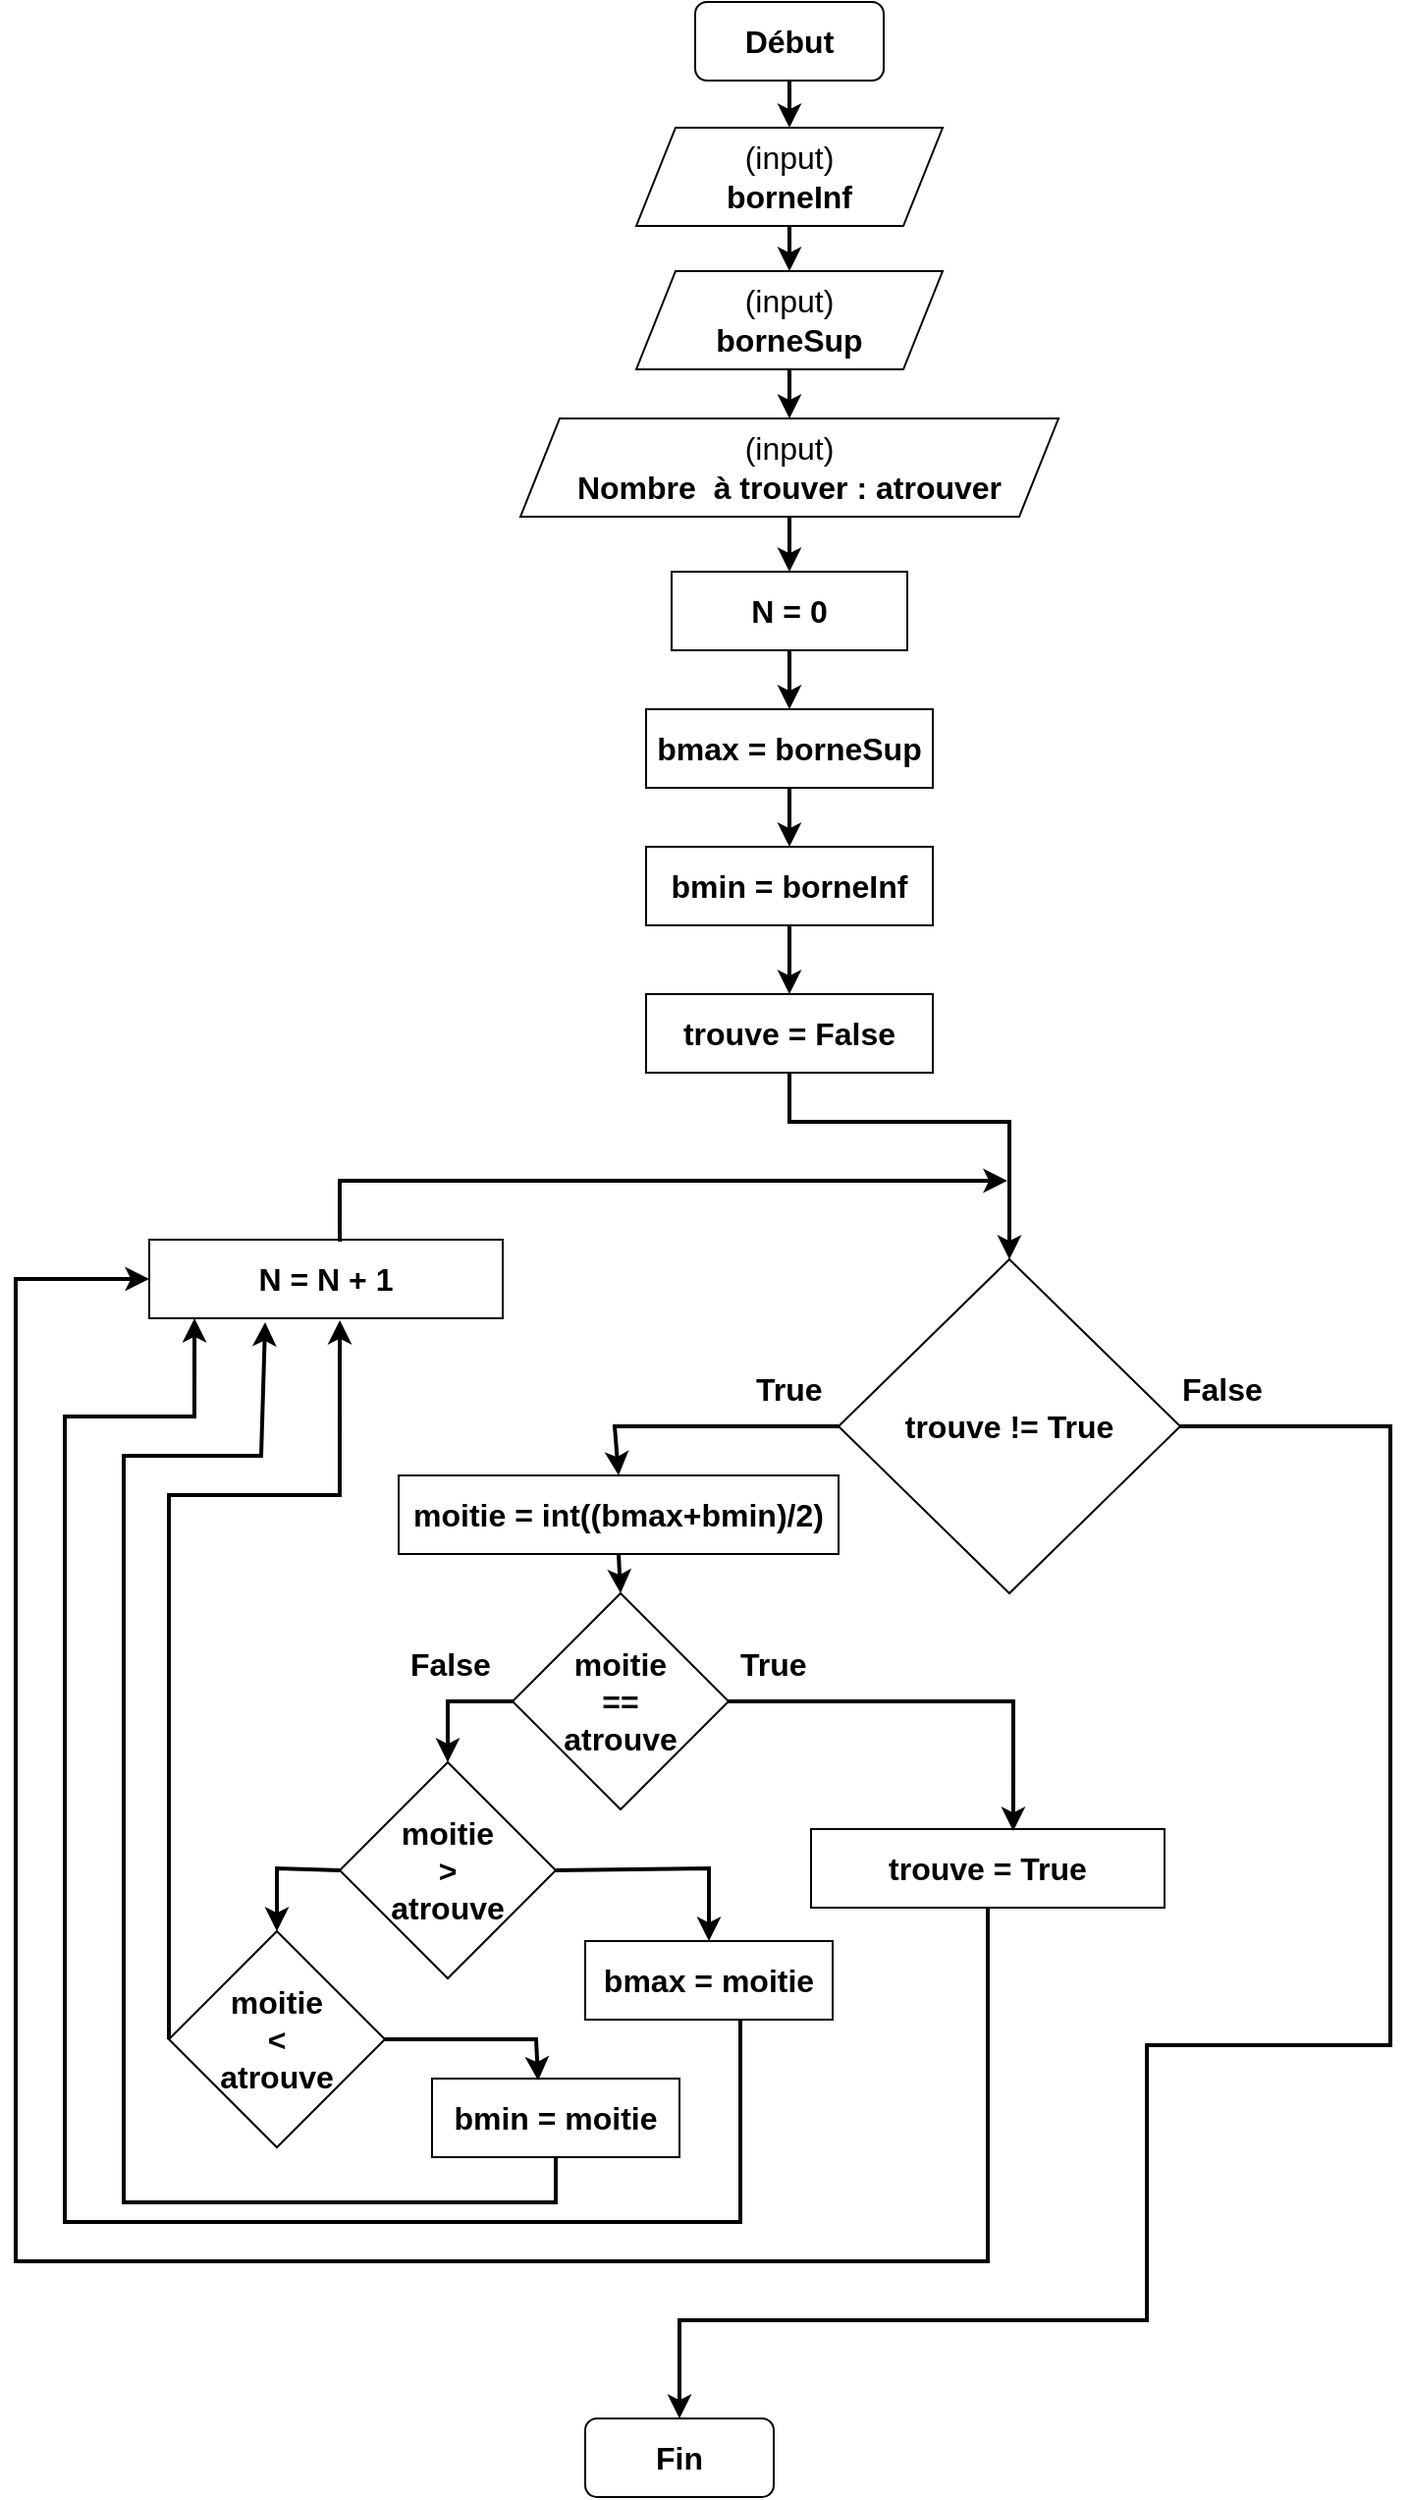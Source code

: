 <mxfile version="20.3.0" type="device"><diagram id="5vpFoZmn4Fekcikj4dkE" name="Page-1"><mxGraphModel dx="1102" dy="685" grid="1" gridSize="10" guides="1" tooltips="1" connect="1" arrows="1" fold="1" page="1" pageScale="1" pageWidth="827" pageHeight="1169" math="0" shadow="0"><root><mxCell id="0"/><mxCell id="1" parent="0"/><mxCell id="DvjzaLrjLtB9JEVLysHj-1" value="&lt;font style=&quot;font-size: 16px;&quot;&gt;&lt;b&gt;Début&lt;/b&gt;&lt;/font&gt;" style="rounded=1;whiteSpace=wrap;html=1;" parent="1" vertex="1"><mxGeometry x="366" y="40" width="96" height="40" as="geometry"/></mxCell><mxCell id="DvjzaLrjLtB9JEVLysHj-2" value="(input)&lt;br&gt;&lt;b&gt;borneInf&lt;/b&gt;" style="shape=parallelogram;perimeter=parallelogramPerimeter;whiteSpace=wrap;html=1;fixedSize=1;fontSize=16;" parent="1" vertex="1"><mxGeometry x="336" y="104" width="156" height="50" as="geometry"/></mxCell><mxCell id="DvjzaLrjLtB9JEVLysHj-3" value="(input)&lt;br&gt;&lt;b&gt;borneSup&lt;/b&gt;" style="shape=parallelogram;perimeter=parallelogramPerimeter;whiteSpace=wrap;html=1;fixedSize=1;fontSize=16;" parent="1" vertex="1"><mxGeometry x="336" y="177" width="156" height="50" as="geometry"/></mxCell><mxCell id="DvjzaLrjLtB9JEVLysHj-4" value="(input)&lt;br&gt;&lt;b&gt;Nombre&amp;nbsp; à trouver : atrouver&lt;/b&gt;" style="shape=parallelogram;perimeter=parallelogramPerimeter;whiteSpace=wrap;html=1;fixedSize=1;fontSize=16;" parent="1" vertex="1"><mxGeometry x="277" y="252" width="274" height="50" as="geometry"/></mxCell><mxCell id="DvjzaLrjLtB9JEVLysHj-5" value="&lt;b&gt;N = 0&lt;/b&gt;" style="rounded=0;whiteSpace=wrap;html=1;fontSize=16;" parent="1" vertex="1"><mxGeometry x="354" y="330" width="120" height="40" as="geometry"/></mxCell><mxCell id="DvjzaLrjLtB9JEVLysHj-6" value="&lt;b&gt;bmin = borneInf&lt;/b&gt;" style="rounded=0;whiteSpace=wrap;html=1;fontSize=16;" parent="1" vertex="1"><mxGeometry x="341" y="470" width="146" height="40" as="geometry"/></mxCell><mxCell id="DvjzaLrjLtB9JEVLysHj-7" value="" style="endArrow=classic;html=1;rounded=0;fontSize=16;exitX=0.5;exitY=1;exitDx=0;exitDy=0;entryX=0.5;entryY=0;entryDx=0;entryDy=0;strokeWidth=2;" parent="1" source="DvjzaLrjLtB9JEVLysHj-1" target="DvjzaLrjLtB9JEVLysHj-2" edge="1"><mxGeometry width="50" height="50" relative="1" as="geometry"><mxPoint x="390" y="340" as="sourcePoint"/><mxPoint x="470" y="100" as="targetPoint"/></mxGeometry></mxCell><mxCell id="DvjzaLrjLtB9JEVLysHj-8" value="" style="endArrow=classic;html=1;rounded=0;strokeWidth=2;fontSize=16;exitX=0.5;exitY=1;exitDx=0;exitDy=0;entryX=0.5;entryY=0;entryDx=0;entryDy=0;" parent="1" source="DvjzaLrjLtB9JEVLysHj-2" target="DvjzaLrjLtB9JEVLysHj-3" edge="1"><mxGeometry width="50" height="50" relative="1" as="geometry"><mxPoint x="390" y="340" as="sourcePoint"/><mxPoint x="440" y="290" as="targetPoint"/></mxGeometry></mxCell><mxCell id="DvjzaLrjLtB9JEVLysHj-9" value="" style="endArrow=classic;html=1;rounded=0;strokeWidth=2;fontSize=16;exitX=0.5;exitY=1;exitDx=0;exitDy=0;entryX=0.5;entryY=0;entryDx=0;entryDy=0;" parent="1" source="DvjzaLrjLtB9JEVLysHj-3" target="DvjzaLrjLtB9JEVLysHj-4" edge="1"><mxGeometry width="50" height="50" relative="1" as="geometry"><mxPoint x="390" y="340" as="sourcePoint"/><mxPoint x="440" y="290" as="targetPoint"/></mxGeometry></mxCell><mxCell id="DvjzaLrjLtB9JEVLysHj-10" value="" style="endArrow=classic;html=1;rounded=0;strokeWidth=2;fontSize=16;exitX=0.5;exitY=1;exitDx=0;exitDy=0;entryX=0.5;entryY=0;entryDx=0;entryDy=0;" parent="1" source="DvjzaLrjLtB9JEVLysHj-4" target="DvjzaLrjLtB9JEVLysHj-5" edge="1"><mxGeometry width="50" height="50" relative="1" as="geometry"><mxPoint x="390" y="340" as="sourcePoint"/><mxPoint x="440" y="290" as="targetPoint"/></mxGeometry></mxCell><mxCell id="DvjzaLrjLtB9JEVLysHj-12" value="&lt;b&gt;trouve = False&lt;/b&gt;" style="rounded=0;whiteSpace=wrap;html=1;fontSize=16;" parent="1" vertex="1"><mxGeometry x="341" y="545" width="146" height="40" as="geometry"/></mxCell><mxCell id="DvjzaLrjLtB9JEVLysHj-13" value="" style="endArrow=classic;html=1;rounded=0;strokeWidth=2;fontSize=16;exitX=0.5;exitY=1;exitDx=0;exitDy=0;entryX=0.5;entryY=0;entryDx=0;entryDy=0;" parent="1" source="DvjzaLrjLtB9JEVLysHj-6" target="DvjzaLrjLtB9JEVLysHj-12" edge="1"><mxGeometry width="50" height="50" relative="1" as="geometry"><mxPoint x="424" y="442" as="sourcePoint"/><mxPoint x="424" y="480" as="targetPoint"/></mxGeometry></mxCell><mxCell id="DvjzaLrjLtB9JEVLysHj-14" value="&lt;b&gt;trouve != True&lt;/b&gt;" style="rhombus;whiteSpace=wrap;html=1;fontSize=16;" parent="1" vertex="1"><mxGeometry x="439" y="680" width="174" height="170" as="geometry"/></mxCell><mxCell id="DvjzaLrjLtB9JEVLysHj-15" value="&lt;b&gt;moitie &lt;br&gt;== &lt;br&gt;atrouve&lt;/b&gt;" style="rhombus;whiteSpace=wrap;html=1;fontSize=16;" parent="1" vertex="1"><mxGeometry x="273" y="850" width="110" height="110" as="geometry"/></mxCell><mxCell id="DvjzaLrjLtB9JEVLysHj-16" value="&lt;b&gt;N = N + 1&lt;/b&gt;" style="rounded=0;whiteSpace=wrap;html=1;fontSize=16;" parent="1" vertex="1"><mxGeometry x="88" y="670" width="180" height="40" as="geometry"/></mxCell><mxCell id="DvjzaLrjLtB9JEVLysHj-17" value="&lt;font style=&quot;font-size: 16px;&quot;&gt;&lt;b&gt;Fin&lt;/b&gt;&lt;/font&gt;" style="rounded=1;whiteSpace=wrap;html=1;" parent="1" vertex="1"><mxGeometry x="310" y="1270" width="96" height="40" as="geometry"/></mxCell><mxCell id="DvjzaLrjLtB9JEVLysHj-18" value="&lt;b&gt;trouve = True&lt;/b&gt;" style="rounded=0;whiteSpace=wrap;html=1;fontSize=16;" parent="1" vertex="1"><mxGeometry x="425" y="970" width="180" height="40" as="geometry"/></mxCell><mxCell id="DvjzaLrjLtB9JEVLysHj-19" value="" style="endArrow=classic;html=1;rounded=0;strokeWidth=2;fontSize=16;exitX=0.5;exitY=1;exitDx=0;exitDy=0;entryX=0.5;entryY=0;entryDx=0;entryDy=0;" parent="1" source="DvjzaLrjLtB9JEVLysHj-12" target="DvjzaLrjLtB9JEVLysHj-14" edge="1"><mxGeometry width="50" height="50" relative="1" as="geometry"><mxPoint x="424" y="520" as="sourcePoint"/><mxPoint x="424" y="555" as="targetPoint"/><Array as="points"><mxPoint x="414" y="610"/><mxPoint x="526" y="610"/></Array></mxGeometry></mxCell><mxCell id="DvjzaLrjLtB9JEVLysHj-20" value="" style="endArrow=classic;html=1;rounded=0;strokeWidth=2;fontSize=16;exitX=0.539;exitY=0.025;exitDx=0;exitDy=0;exitPerimeter=0;" parent="1" source="DvjzaLrjLtB9JEVLysHj-16" edge="1"><mxGeometry width="50" height="50" relative="1" as="geometry"><mxPoint x="449" y="520" as="sourcePoint"/><mxPoint x="525" y="640" as="targetPoint"/><Array as="points"><mxPoint x="185" y="640"/></Array></mxGeometry></mxCell><mxCell id="DvjzaLrjLtB9JEVLysHj-22" value="" style="endArrow=classic;html=1;rounded=0;strokeWidth=2;fontSize=16;exitX=1;exitY=0.5;exitDx=0;exitDy=0;entryX=0.5;entryY=0;entryDx=0;entryDy=0;" parent="1" source="DvjzaLrjLtB9JEVLysHj-14" target="DvjzaLrjLtB9JEVLysHj-17" edge="1"><mxGeometry width="50" height="50" relative="1" as="geometry"><mxPoint x="170" y="798" as="sourcePoint"/><mxPoint x="170" y="763" as="targetPoint"/><Array as="points"><mxPoint x="720" y="765"/><mxPoint x="720" y="1080"/><mxPoint x="596" y="1080"/><mxPoint x="596" y="1220"/><mxPoint x="358" y="1220"/></Array></mxGeometry></mxCell><mxCell id="DvjzaLrjLtB9JEVLysHj-24" value="" style="endArrow=classic;html=1;rounded=0;strokeWidth=2;fontSize=16;exitX=1;exitY=0.5;exitDx=0;exitDy=0;entryX=0.572;entryY=0.025;entryDx=0;entryDy=0;entryPerimeter=0;" parent="1" source="DvjzaLrjLtB9JEVLysHj-15" target="DvjzaLrjLtB9JEVLysHj-18" edge="1"><mxGeometry width="50" height="50" relative="1" as="geometry"><mxPoint x="225" y="1010" as="sourcePoint"/><mxPoint x="145" y="1020" as="targetPoint"/><Array as="points"><mxPoint x="528" y="905"/><mxPoint x="528" y="935"/></Array></mxGeometry></mxCell><mxCell id="DvjzaLrjLtB9JEVLysHj-26" value="False" style="text;strokeColor=none;fillColor=none;align=left;verticalAlign=middle;spacingLeft=4;spacingRight=4;overflow=hidden;points=[[0,0.5],[1,0.5]];portConstraint=eastwest;rotatable=0;fontSize=16;fontStyle=1" parent="1" vertex="1"><mxGeometry x="215" y="870" width="80" height="30" as="geometry"/></mxCell><mxCell id="DvjzaLrjLtB9JEVLysHj-27" value="True" style="text;strokeColor=none;fillColor=none;align=left;verticalAlign=middle;spacingLeft=4;spacingRight=4;overflow=hidden;points=[[0,0.5],[1,0.5]];portConstraint=eastwest;rotatable=0;fontSize=16;fontStyle=1" parent="1" vertex="1"><mxGeometry x="383" y="870" width="80" height="30" as="geometry"/></mxCell><mxCell id="DvjzaLrjLtB9JEVLysHj-28" value="True" style="text;strokeColor=none;fillColor=none;align=left;verticalAlign=middle;spacingLeft=4;spacingRight=4;overflow=hidden;points=[[0,0.5],[1,0.5]];portConstraint=eastwest;rotatable=0;fontSize=16;fontStyle=1" parent="1" vertex="1"><mxGeometry x="391" y="730" width="80" height="30" as="geometry"/></mxCell><mxCell id="DvjzaLrjLtB9JEVLysHj-29" value="False" style="text;strokeColor=none;fillColor=none;align=left;verticalAlign=middle;spacingLeft=4;spacingRight=4;overflow=hidden;points=[[0,0.5],[1,0.5]];portConstraint=eastwest;rotatable=0;fontSize=16;fontStyle=1" parent="1" vertex="1"><mxGeometry x="608" y="730" width="80" height="30" as="geometry"/></mxCell><mxCell id="DvjzaLrjLtB9JEVLysHj-30" value="&lt;b&gt;bmax = borneSup&lt;/b&gt;" style="rounded=0;whiteSpace=wrap;html=1;fontSize=16;" parent="1" vertex="1"><mxGeometry x="341" y="400" width="146" height="40" as="geometry"/></mxCell><mxCell id="DvjzaLrjLtB9JEVLysHj-31" value="" style="endArrow=classic;html=1;rounded=0;strokeWidth=2;fontSize=16;exitX=0.5;exitY=1;exitDx=0;exitDy=0;entryX=0.5;entryY=0;entryDx=0;entryDy=0;" parent="1" source="DvjzaLrjLtB9JEVLysHj-5" target="DvjzaLrjLtB9JEVLysHj-30" edge="1"><mxGeometry width="50" height="50" relative="1" as="geometry"><mxPoint x="424" y="520" as="sourcePoint"/><mxPoint x="424" y="555" as="targetPoint"/></mxGeometry></mxCell><mxCell id="DvjzaLrjLtB9JEVLysHj-32" value="" style="endArrow=classic;html=1;rounded=0;strokeWidth=2;fontSize=16;exitX=0.5;exitY=1;exitDx=0;exitDy=0;entryX=0.5;entryY=0;entryDx=0;entryDy=0;" parent="1" source="DvjzaLrjLtB9JEVLysHj-30" target="DvjzaLrjLtB9JEVLysHj-6" edge="1"><mxGeometry width="50" height="50" relative="1" as="geometry"><mxPoint x="424" y="380" as="sourcePoint"/><mxPoint x="424" y="410" as="targetPoint"/></mxGeometry></mxCell><mxCell id="DvjzaLrjLtB9JEVLysHj-33" value="&lt;b&gt;moitie = int((bmax+bmin)/2)&lt;/b&gt;" style="rounded=0;whiteSpace=wrap;html=1;fontSize=16;" parent="1" vertex="1"><mxGeometry x="215" y="790" width="224" height="40" as="geometry"/></mxCell><mxCell id="DvjzaLrjLtB9JEVLysHj-34" value="" style="endArrow=classic;html=1;rounded=0;strokeWidth=2;fontSize=16;exitX=0;exitY=0.5;exitDx=0;exitDy=0;entryX=0.5;entryY=0;entryDx=0;entryDy=0;" parent="1" edge="1"><mxGeometry width="50" height="50" relative="1" as="geometry"><mxPoint x="439" y="765" as="sourcePoint"/><mxPoint x="327" y="790" as="targetPoint"/><Array as="points"><mxPoint x="325" y="765"/></Array></mxGeometry></mxCell><mxCell id="DvjzaLrjLtB9JEVLysHj-35" value="&lt;b&gt;moitie &lt;br&gt;&amp;gt; &lt;br&gt;atrouve&lt;/b&gt;" style="rhombus;whiteSpace=wrap;html=1;fontSize=16;" parent="1" vertex="1"><mxGeometry x="185" y="936" width="110" height="110" as="geometry"/></mxCell><mxCell id="DvjzaLrjLtB9JEVLysHj-36" value="&lt;b&gt;moitie &lt;br&gt;&amp;lt; &lt;br&gt;atrouve&lt;/b&gt;" style="rhombus;whiteSpace=wrap;html=1;fontSize=16;" parent="1" vertex="1"><mxGeometry x="98" y="1022" width="110" height="110" as="geometry"/></mxCell><mxCell id="DvjzaLrjLtB9JEVLysHj-37" value="" style="endArrow=classic;html=1;rounded=0;strokeWidth=2;exitX=0.627;exitY=1;exitDx=0;exitDy=0;exitPerimeter=0;entryX=0.128;entryY=1;entryDx=0;entryDy=0;entryPerimeter=0;" parent="1" source="DvjzaLrjLtB9JEVLysHj-40" target="DvjzaLrjLtB9JEVLysHj-16" edge="1"><mxGeometry width="50" height="50" relative="1" as="geometry"><mxPoint x="385" y="970" as="sourcePoint"/><mxPoint x="435" y="920" as="targetPoint"/><Array as="points"><mxPoint x="389" y="1170"/><mxPoint x="45" y="1170"/><mxPoint x="45" y="760"/><mxPoint x="111" y="760"/></Array></mxGeometry></mxCell><mxCell id="DvjzaLrjLtB9JEVLysHj-38" value="" style="endArrow=classic;html=1;rounded=0;strokeWidth=2;exitX=0;exitY=0.5;exitDx=0;exitDy=0;entryX=0.5;entryY=0;entryDx=0;entryDy=0;" parent="1" source="DvjzaLrjLtB9JEVLysHj-15" target="DvjzaLrjLtB9JEVLysHj-35" edge="1"><mxGeometry width="50" height="50" relative="1" as="geometry"><mxPoint x="395" y="980" as="sourcePoint"/><mxPoint x="445" y="930" as="targetPoint"/><Array as="points"><mxPoint x="240" y="905"/></Array></mxGeometry></mxCell><mxCell id="DvjzaLrjLtB9JEVLysHj-39" value="" style="endArrow=classic;html=1;rounded=0;strokeWidth=2;exitX=0;exitY=0.5;exitDx=0;exitDy=0;entryX=0.5;entryY=0;entryDx=0;entryDy=0;" parent="1" source="DvjzaLrjLtB9JEVLysHj-35" target="DvjzaLrjLtB9JEVLysHj-36" edge="1"><mxGeometry width="50" height="50" relative="1" as="geometry"><mxPoint x="395" y="980" as="sourcePoint"/><mxPoint x="445" y="930" as="targetPoint"/><Array as="points"><mxPoint x="153" y="990"/></Array></mxGeometry></mxCell><mxCell id="DvjzaLrjLtB9JEVLysHj-40" value="&lt;b&gt;bmax = moitie&lt;/b&gt;" style="rounded=0;whiteSpace=wrap;html=1;fontSize=16;" parent="1" vertex="1"><mxGeometry x="310" y="1027" width="126" height="40" as="geometry"/></mxCell><mxCell id="DvjzaLrjLtB9JEVLysHj-41" value="&lt;b&gt;bmin = moitie&lt;/b&gt;" style="rounded=0;whiteSpace=wrap;html=1;fontSize=16;" parent="1" vertex="1"><mxGeometry x="232" y="1097" width="126" height="40" as="geometry"/></mxCell><mxCell id="DvjzaLrjLtB9JEVLysHj-42" value="" style="endArrow=classic;html=1;rounded=0;strokeWidth=2;exitX=1;exitY=0.5;exitDx=0;exitDy=0;entryX=0.5;entryY=0;entryDx=0;entryDy=0;" parent="1" source="DvjzaLrjLtB9JEVLysHj-35" target="DvjzaLrjLtB9JEVLysHj-40" edge="1"><mxGeometry width="50" height="50" relative="1" as="geometry"><mxPoint x="395" y="980" as="sourcePoint"/><mxPoint x="445" y="930" as="targetPoint"/><Array as="points"><mxPoint x="373" y="990"/></Array></mxGeometry></mxCell><mxCell id="DvjzaLrjLtB9JEVLysHj-43" value="" style="endArrow=classic;html=1;rounded=0;strokeWidth=2;exitX=1;exitY=0.5;exitDx=0;exitDy=0;entryX=0.429;entryY=0.025;entryDx=0;entryDy=0;entryPerimeter=0;" parent="1" source="DvjzaLrjLtB9JEVLysHj-36" target="DvjzaLrjLtB9JEVLysHj-41" edge="1"><mxGeometry width="50" height="50" relative="1" as="geometry"><mxPoint x="395" y="980" as="sourcePoint"/><mxPoint x="445" y="930" as="targetPoint"/><Array as="points"><mxPoint x="285" y="1077"/></Array></mxGeometry></mxCell><mxCell id="DvjzaLrjLtB9JEVLysHj-44" value="" style="endArrow=classic;html=1;rounded=0;strokeWidth=2;exitX=0;exitY=0.5;exitDx=0;exitDy=0;entryX=0.539;entryY=1.025;entryDx=0;entryDy=0;entryPerimeter=0;" parent="1" source="DvjzaLrjLtB9JEVLysHj-36" target="DvjzaLrjLtB9JEVLysHj-16" edge="1"><mxGeometry width="50" height="50" relative="1" as="geometry"><mxPoint x="395" y="980" as="sourcePoint"/><mxPoint x="445" y="930" as="targetPoint"/><Array as="points"><mxPoint x="98" y="800"/><mxPoint x="185" y="800"/></Array></mxGeometry></mxCell><mxCell id="DvjzaLrjLtB9JEVLysHj-45" value="" style="endArrow=classic;html=1;rounded=0;strokeWidth=2;exitX=0.5;exitY=1;exitDx=0;exitDy=0;entryX=0.328;entryY=1.05;entryDx=0;entryDy=0;entryPerimeter=0;" parent="1" source="DvjzaLrjLtB9JEVLysHj-41" target="DvjzaLrjLtB9JEVLysHj-16" edge="1"><mxGeometry width="50" height="50" relative="1" as="geometry"><mxPoint x="395" y="980" as="sourcePoint"/><mxPoint x="445" y="930" as="targetPoint"/><Array as="points"><mxPoint x="295" y="1160"/><mxPoint x="75" y="1160"/><mxPoint x="75" y="780"/><mxPoint x="145" y="780"/></Array></mxGeometry></mxCell><mxCell id="fr6-2fHpMOUo-UNha-CB-1" value="" style="endArrow=classic;html=1;rounded=0;strokeWidth=2;fontSize=16;entryX=0.5;entryY=0;entryDx=0;entryDy=0;exitX=0.5;exitY=1;exitDx=0;exitDy=0;" edge="1" parent="1" source="DvjzaLrjLtB9JEVLysHj-33" target="DvjzaLrjLtB9JEVLysHj-15"><mxGeometry width="50" height="50" relative="1" as="geometry"><mxPoint x="449" y="520" as="sourcePoint"/><mxPoint x="449" y="555" as="targetPoint"/></mxGeometry></mxCell><mxCell id="fr6-2fHpMOUo-UNha-CB-2" value="" style="endArrow=classic;html=1;rounded=0;strokeWidth=2;fontSize=16;exitX=0.5;exitY=1;exitDx=0;exitDy=0;entryX=0;entryY=0.5;entryDx=0;entryDy=0;" edge="1" parent="1" source="DvjzaLrjLtB9JEVLysHj-18" target="DvjzaLrjLtB9JEVLysHj-16"><mxGeometry width="50" height="50" relative="1" as="geometry"><mxPoint x="424" y="520" as="sourcePoint"/><mxPoint x="424" y="555" as="targetPoint"/><Array as="points"><mxPoint x="515" y="1190"/><mxPoint x="20" y="1190"/><mxPoint x="20" y="690"/></Array></mxGeometry></mxCell></root></mxGraphModel></diagram></mxfile>